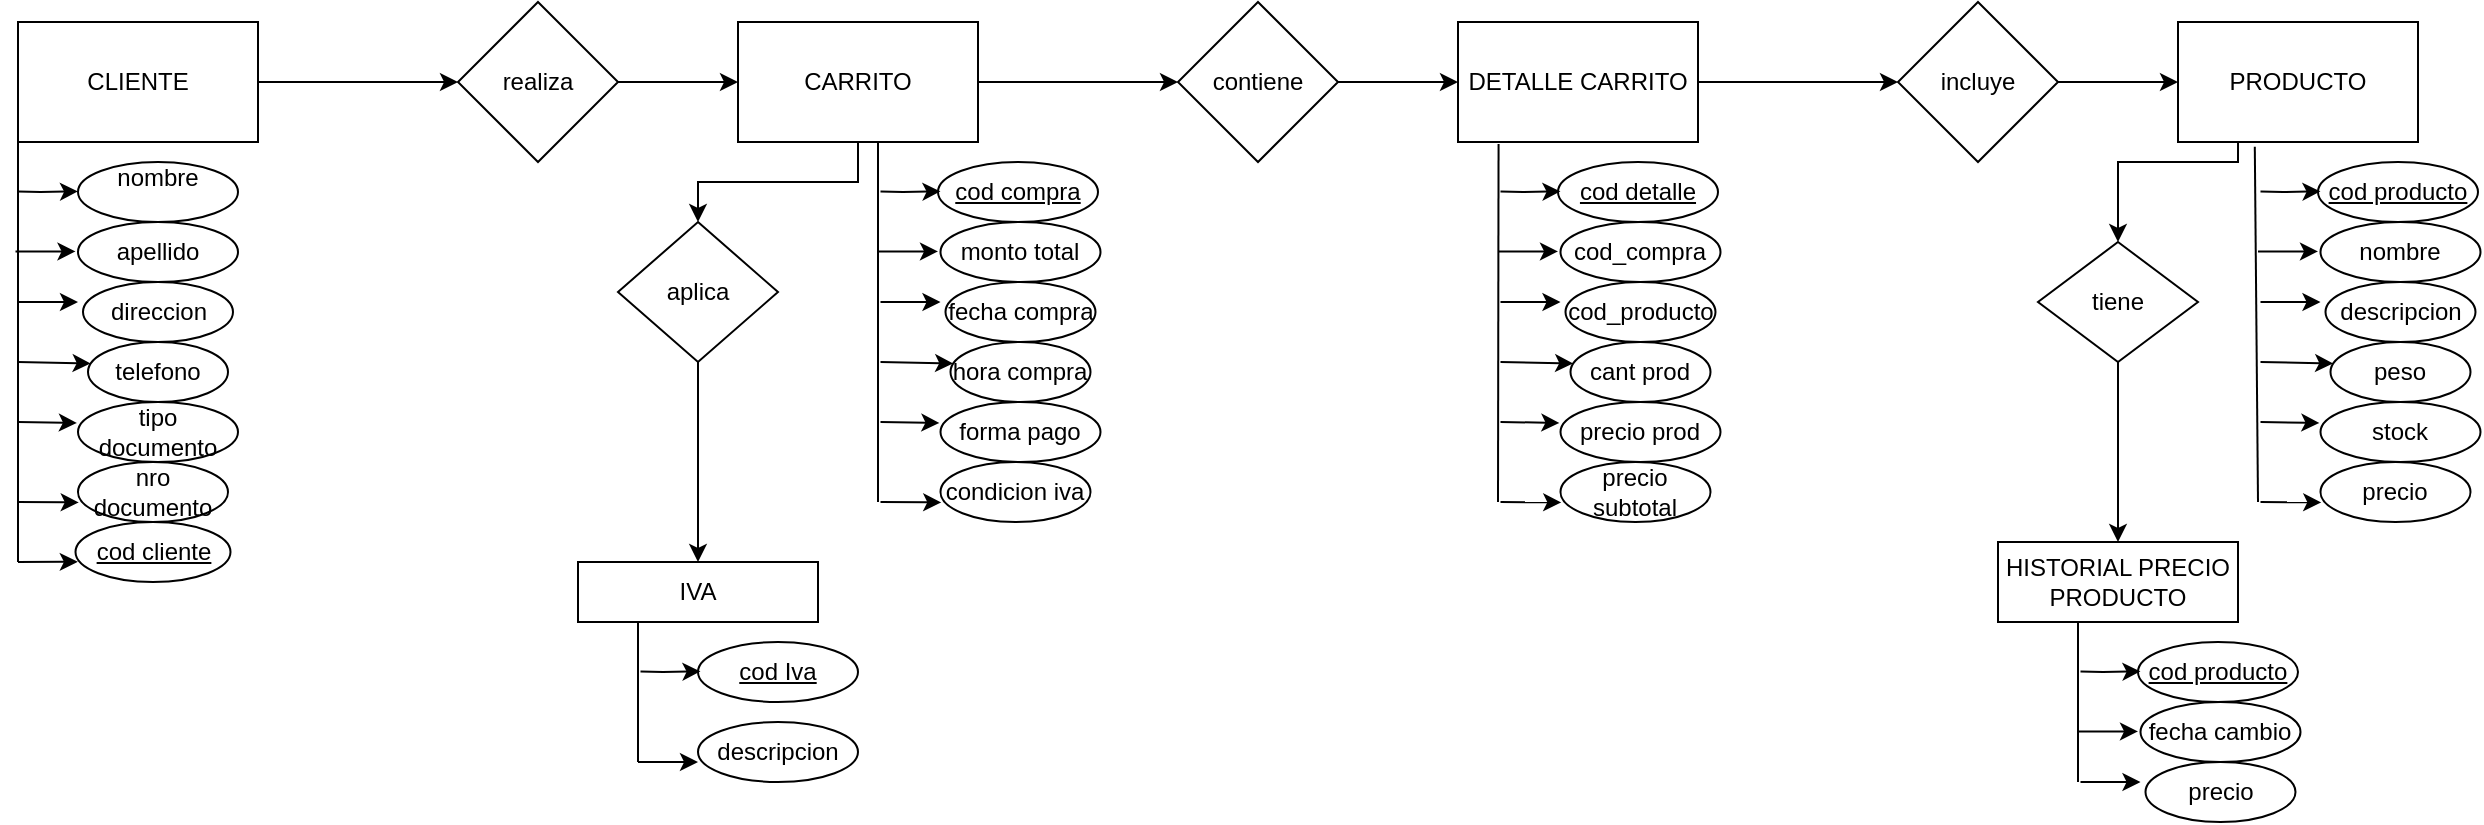 <mxfile version="24.7.7">
  <diagram name="Página-1" id="7MDap6JHgMLayFaoO9Ry">
    <mxGraphModel dx="2104" dy="1060" grid="1" gridSize="10" guides="1" tooltips="1" connect="1" arrows="1" fold="1" page="1" pageScale="1" pageWidth="827" pageHeight="1169" math="0" shadow="0">
      <root>
        <mxCell id="0" />
        <mxCell id="1" parent="0" />
        <mxCell id="vDmIGxy55OzrReuSafQs-21" value="" style="edgeStyle=orthogonalEdgeStyle;rounded=0;orthogonalLoop=1;jettySize=auto;html=1;" edge="1" parent="1" source="vDmIGxy55OzrReuSafQs-1" target="vDmIGxy55OzrReuSafQs-20">
          <mxGeometry relative="1" as="geometry" />
        </mxCell>
        <mxCell id="vDmIGxy55OzrReuSafQs-1" value="CLIENTE" style="rounded=0;whiteSpace=wrap;html=1;" vertex="1" parent="1">
          <mxGeometry x="10" y="20" width="120" height="60" as="geometry" />
        </mxCell>
        <mxCell id="vDmIGxy55OzrReuSafQs-2" value="nombre&lt;div&gt;&lt;br&gt;&lt;/div&gt;" style="ellipse;whiteSpace=wrap;html=1;" vertex="1" parent="1">
          <mxGeometry x="40" y="90" width="80" height="30" as="geometry" />
        </mxCell>
        <mxCell id="vDmIGxy55OzrReuSafQs-3" value="apellido" style="ellipse;whiteSpace=wrap;html=1;" vertex="1" parent="1">
          <mxGeometry x="40" y="120" width="80" height="30" as="geometry" />
        </mxCell>
        <mxCell id="vDmIGxy55OzrReuSafQs-4" value="direccion" style="ellipse;whiteSpace=wrap;html=1;" vertex="1" parent="1">
          <mxGeometry x="42.5" y="150" width="75" height="30" as="geometry" />
        </mxCell>
        <mxCell id="vDmIGxy55OzrReuSafQs-5" value="telefono" style="ellipse;whiteSpace=wrap;html=1;" vertex="1" parent="1">
          <mxGeometry x="45" y="180" width="70" height="30" as="geometry" />
        </mxCell>
        <mxCell id="vDmIGxy55OzrReuSafQs-6" value="tipo documento" style="ellipse;whiteSpace=wrap;html=1;" vertex="1" parent="1">
          <mxGeometry x="40" y="210" width="80" height="30" as="geometry" />
        </mxCell>
        <mxCell id="vDmIGxy55OzrReuSafQs-7" value="nro documento" style="ellipse;whiteSpace=wrap;html=1;" vertex="1" parent="1">
          <mxGeometry x="40" y="240" width="75" height="30" as="geometry" />
        </mxCell>
        <mxCell id="vDmIGxy55OzrReuSafQs-8" value="&lt;u&gt;cod cliente&lt;/u&gt;" style="ellipse;whiteSpace=wrap;html=1;" vertex="1" parent="1">
          <mxGeometry x="38.75" y="270" width="77.5" height="30" as="geometry" />
        </mxCell>
        <mxCell id="vDmIGxy55OzrReuSafQs-9" value="" style="endArrow=none;html=1;rounded=0;exitX=0;exitY=1;exitDx=0;exitDy=0;" edge="1" parent="1" source="vDmIGxy55OzrReuSafQs-1">
          <mxGeometry width="50" height="50" relative="1" as="geometry">
            <mxPoint x="390" y="300" as="sourcePoint" />
            <mxPoint x="10" y="290" as="targetPoint" />
          </mxGeometry>
        </mxCell>
        <mxCell id="vDmIGxy55OzrReuSafQs-10" value="" style="endArrow=classic;html=1;rounded=0;entryX=0.015;entryY=0.664;entryDx=0;entryDy=0;entryPerimeter=0;" edge="1" parent="1" target="vDmIGxy55OzrReuSafQs-8">
          <mxGeometry width="50" height="50" relative="1" as="geometry">
            <mxPoint x="10" y="290" as="sourcePoint" />
            <mxPoint x="440" y="250" as="targetPoint" />
          </mxGeometry>
        </mxCell>
        <mxCell id="vDmIGxy55OzrReuSafQs-11" value="" style="endArrow=classic;html=1;rounded=0;entryX=0.005;entryY=0.673;entryDx=0;entryDy=0;entryPerimeter=0;" edge="1" parent="1" target="vDmIGxy55OzrReuSafQs-7">
          <mxGeometry width="50" height="50" relative="1" as="geometry">
            <mxPoint x="10" y="260" as="sourcePoint" />
            <mxPoint x="150" y="210" as="targetPoint" />
          </mxGeometry>
        </mxCell>
        <mxCell id="vDmIGxy55OzrReuSafQs-12" value="" style="endArrow=classic;html=1;rounded=0;entryX=-0.007;entryY=0.348;entryDx=0;entryDy=0;entryPerimeter=0;" edge="1" parent="1" target="vDmIGxy55OzrReuSafQs-6">
          <mxGeometry width="50" height="50" relative="1" as="geometry">
            <mxPoint x="10" y="220" as="sourcePoint" />
            <mxPoint x="150" y="210" as="targetPoint" />
          </mxGeometry>
        </mxCell>
        <mxCell id="vDmIGxy55OzrReuSafQs-13" value="" style="endArrow=classic;html=1;rounded=0;entryX=0.019;entryY=0.357;entryDx=0;entryDy=0;entryPerimeter=0;" edge="1" parent="1" target="vDmIGxy55OzrReuSafQs-5">
          <mxGeometry width="50" height="50" relative="1" as="geometry">
            <mxPoint x="10" y="190" as="sourcePoint" />
            <mxPoint x="150" y="210" as="targetPoint" />
          </mxGeometry>
        </mxCell>
        <mxCell id="vDmIGxy55OzrReuSafQs-14" value="" style="endArrow=classic;html=1;rounded=0;" edge="1" parent="1">
          <mxGeometry width="50" height="50" relative="1" as="geometry">
            <mxPoint x="10" y="160" as="sourcePoint" />
            <mxPoint x="40" y="160" as="targetPoint" />
          </mxGeometry>
        </mxCell>
        <mxCell id="vDmIGxy55OzrReuSafQs-17" value="" style="endArrow=classic;html=1;rounded=0;" edge="1" parent="1">
          <mxGeometry width="50" height="50" relative="1" as="geometry">
            <mxPoint x="8.75" y="134.71" as="sourcePoint" />
            <mxPoint x="38.75" y="134.71" as="targetPoint" />
          </mxGeometry>
        </mxCell>
        <mxCell id="vDmIGxy55OzrReuSafQs-19" value="" style="endArrow=classic;html=1;rounded=0;" edge="1" parent="1">
          <mxGeometry width="50" height="50" relative="1" as="geometry">
            <mxPoint x="10" y="104.71" as="sourcePoint" />
            <mxPoint x="40" y="104.71" as="targetPoint" />
            <Array as="points">
              <mxPoint x="21.25" y="105" />
            </Array>
          </mxGeometry>
        </mxCell>
        <mxCell id="vDmIGxy55OzrReuSafQs-23" value="" style="edgeStyle=orthogonalEdgeStyle;rounded=0;orthogonalLoop=1;jettySize=auto;html=1;" edge="1" parent="1" source="vDmIGxy55OzrReuSafQs-20" target="vDmIGxy55OzrReuSafQs-22">
          <mxGeometry relative="1" as="geometry" />
        </mxCell>
        <mxCell id="vDmIGxy55OzrReuSafQs-20" value="realiza" style="rhombus;whiteSpace=wrap;html=1;rounded=0;" vertex="1" parent="1">
          <mxGeometry x="230" y="10" width="80" height="80" as="geometry" />
        </mxCell>
        <mxCell id="vDmIGxy55OzrReuSafQs-40" value="" style="edgeStyle=orthogonalEdgeStyle;rounded=0;orthogonalLoop=1;jettySize=auto;html=1;" edge="1" parent="1" source="vDmIGxy55OzrReuSafQs-22" target="vDmIGxy55OzrReuSafQs-39">
          <mxGeometry relative="1" as="geometry" />
        </mxCell>
        <mxCell id="vDmIGxy55OzrReuSafQs-52" value="" style="edgeStyle=orthogonalEdgeStyle;rounded=0;orthogonalLoop=1;jettySize=auto;html=1;" edge="1" parent="1" source="vDmIGxy55OzrReuSafQs-22" target="vDmIGxy55OzrReuSafQs-51">
          <mxGeometry relative="1" as="geometry" />
        </mxCell>
        <mxCell id="vDmIGxy55OzrReuSafQs-22" value="CARRITO" style="whiteSpace=wrap;html=1;rounded=0;" vertex="1" parent="1">
          <mxGeometry x="370" y="20" width="120" height="60" as="geometry" />
        </mxCell>
        <mxCell id="vDmIGxy55OzrReuSafQs-24" value="cod compra" style="ellipse;whiteSpace=wrap;html=1;fontStyle=4" vertex="1" parent="1">
          <mxGeometry x="470" y="90" width="80" height="30" as="geometry" />
        </mxCell>
        <mxCell id="vDmIGxy55OzrReuSafQs-25" value="monto total" style="ellipse;whiteSpace=wrap;html=1;" vertex="1" parent="1">
          <mxGeometry x="471.25" y="120" width="80" height="30" as="geometry" />
        </mxCell>
        <mxCell id="vDmIGxy55OzrReuSafQs-26" value="fecha compra" style="ellipse;whiteSpace=wrap;html=1;" vertex="1" parent="1">
          <mxGeometry x="473.75" y="150" width="75" height="30" as="geometry" />
        </mxCell>
        <mxCell id="vDmIGxy55OzrReuSafQs-27" value="hora compra" style="ellipse;whiteSpace=wrap;html=1;" vertex="1" parent="1">
          <mxGeometry x="476.25" y="180" width="70" height="30" as="geometry" />
        </mxCell>
        <mxCell id="vDmIGxy55OzrReuSafQs-28" value="forma pago" style="ellipse;whiteSpace=wrap;html=1;" vertex="1" parent="1">
          <mxGeometry x="471.25" y="210" width="80" height="30" as="geometry" />
        </mxCell>
        <mxCell id="vDmIGxy55OzrReuSafQs-29" value="condicion iva" style="ellipse;whiteSpace=wrap;html=1;" vertex="1" parent="1">
          <mxGeometry x="471.25" y="240" width="75" height="30" as="geometry" />
        </mxCell>
        <mxCell id="vDmIGxy55OzrReuSafQs-32" value="" style="endArrow=classic;html=1;rounded=0;entryX=0.005;entryY=0.673;entryDx=0;entryDy=0;entryPerimeter=0;" edge="1" target="vDmIGxy55OzrReuSafQs-29" parent="1">
          <mxGeometry width="50" height="50" relative="1" as="geometry">
            <mxPoint x="441.25" y="260" as="sourcePoint" />
            <mxPoint x="581.25" y="210" as="targetPoint" />
          </mxGeometry>
        </mxCell>
        <mxCell id="vDmIGxy55OzrReuSafQs-33" value="" style="endArrow=classic;html=1;rounded=0;entryX=-0.007;entryY=0.348;entryDx=0;entryDy=0;entryPerimeter=0;" edge="1" target="vDmIGxy55OzrReuSafQs-28" parent="1">
          <mxGeometry width="50" height="50" relative="1" as="geometry">
            <mxPoint x="441.25" y="220" as="sourcePoint" />
            <mxPoint x="581.25" y="210" as="targetPoint" />
          </mxGeometry>
        </mxCell>
        <mxCell id="vDmIGxy55OzrReuSafQs-34" value="" style="endArrow=classic;html=1;rounded=0;entryX=0.019;entryY=0.357;entryDx=0;entryDy=0;entryPerimeter=0;" edge="1" target="vDmIGxy55OzrReuSafQs-27" parent="1">
          <mxGeometry width="50" height="50" relative="1" as="geometry">
            <mxPoint x="441.25" y="190" as="sourcePoint" />
            <mxPoint x="581.25" y="210" as="targetPoint" />
          </mxGeometry>
        </mxCell>
        <mxCell id="vDmIGxy55OzrReuSafQs-35" value="" style="endArrow=classic;html=1;rounded=0;" edge="1" parent="1">
          <mxGeometry width="50" height="50" relative="1" as="geometry">
            <mxPoint x="441.25" y="160" as="sourcePoint" />
            <mxPoint x="471.25" y="160" as="targetPoint" />
          </mxGeometry>
        </mxCell>
        <mxCell id="vDmIGxy55OzrReuSafQs-36" value="" style="endArrow=classic;html=1;rounded=0;" edge="1" parent="1">
          <mxGeometry width="50" height="50" relative="1" as="geometry">
            <mxPoint x="440" y="134.71" as="sourcePoint" />
            <mxPoint x="470" y="134.71" as="targetPoint" />
          </mxGeometry>
        </mxCell>
        <mxCell id="vDmIGxy55OzrReuSafQs-37" value="" style="endArrow=classic;html=1;rounded=0;" edge="1" parent="1">
          <mxGeometry width="50" height="50" relative="1" as="geometry">
            <mxPoint x="441.25" y="104.71" as="sourcePoint" />
            <mxPoint x="471.25" y="104.71" as="targetPoint" />
            <Array as="points">
              <mxPoint x="452.5" y="105" />
            </Array>
          </mxGeometry>
        </mxCell>
        <mxCell id="vDmIGxy55OzrReuSafQs-38" value="" style="endArrow=none;html=1;rounded=0;" edge="1" parent="1">
          <mxGeometry width="50" height="50" relative="1" as="geometry">
            <mxPoint x="440" y="260" as="sourcePoint" />
            <mxPoint x="440" y="80" as="targetPoint" />
          </mxGeometry>
        </mxCell>
        <mxCell id="vDmIGxy55OzrReuSafQs-42" value="" style="edgeStyle=orthogonalEdgeStyle;rounded=0;orthogonalLoop=1;jettySize=auto;html=1;" edge="1" parent="1" source="vDmIGxy55OzrReuSafQs-39" target="vDmIGxy55OzrReuSafQs-41">
          <mxGeometry relative="1" as="geometry" />
        </mxCell>
        <mxCell id="vDmIGxy55OzrReuSafQs-39" value="aplica" style="rhombus;whiteSpace=wrap;html=1;rounded=0;" vertex="1" parent="1">
          <mxGeometry x="310" y="120" width="80" height="70" as="geometry" />
        </mxCell>
        <mxCell id="vDmIGxy55OzrReuSafQs-41" value="IVA" style="whiteSpace=wrap;html=1;rounded=0;" vertex="1" parent="1">
          <mxGeometry x="290" y="290" width="120" height="30" as="geometry" />
        </mxCell>
        <mxCell id="vDmIGxy55OzrReuSafQs-43" value="cod Iva" style="ellipse;whiteSpace=wrap;html=1;fontStyle=4" vertex="1" parent="1">
          <mxGeometry x="350" y="330" width="80" height="30" as="geometry" />
        </mxCell>
        <mxCell id="vDmIGxy55OzrReuSafQs-44" value="descripcion" style="ellipse;whiteSpace=wrap;html=1;" vertex="1" parent="1">
          <mxGeometry x="350" y="370" width="80" height="30" as="geometry" />
        </mxCell>
        <mxCell id="vDmIGxy55OzrReuSafQs-46" value="" style="endArrow=classic;html=1;rounded=0;" edge="1" parent="1">
          <mxGeometry width="50" height="50" relative="1" as="geometry">
            <mxPoint x="320" y="390.0" as="sourcePoint" />
            <mxPoint x="350" y="390.0" as="targetPoint" />
          </mxGeometry>
        </mxCell>
        <mxCell id="vDmIGxy55OzrReuSafQs-47" value="" style="endArrow=classic;html=1;rounded=0;" edge="1" parent="1">
          <mxGeometry width="50" height="50" relative="1" as="geometry">
            <mxPoint x="321.25" y="344.71" as="sourcePoint" />
            <mxPoint x="351.25" y="344.71" as="targetPoint" />
            <Array as="points">
              <mxPoint x="332.5" y="345" />
            </Array>
          </mxGeometry>
        </mxCell>
        <mxCell id="vDmIGxy55OzrReuSafQs-49" value="" style="endArrow=none;html=1;rounded=0;entryX=0.25;entryY=1;entryDx=0;entryDy=0;" edge="1" parent="1" target="vDmIGxy55OzrReuSafQs-41">
          <mxGeometry width="50" height="50" relative="1" as="geometry">
            <mxPoint x="320" y="360" as="sourcePoint" />
            <mxPoint x="340" y="320" as="targetPoint" />
            <Array as="points">
              <mxPoint x="320" y="390" />
            </Array>
          </mxGeometry>
        </mxCell>
        <mxCell id="vDmIGxy55OzrReuSafQs-54" value="" style="edgeStyle=orthogonalEdgeStyle;rounded=0;orthogonalLoop=1;jettySize=auto;html=1;" edge="1" parent="1" source="vDmIGxy55OzrReuSafQs-51" target="vDmIGxy55OzrReuSafQs-53">
          <mxGeometry relative="1" as="geometry" />
        </mxCell>
        <mxCell id="vDmIGxy55OzrReuSafQs-51" value="contiene" style="rhombus;whiteSpace=wrap;html=1;rounded=0;" vertex="1" parent="1">
          <mxGeometry x="590" y="10" width="80" height="80" as="geometry" />
        </mxCell>
        <mxCell id="vDmIGxy55OzrReuSafQs-69" value="" style="edgeStyle=orthogonalEdgeStyle;rounded=0;orthogonalLoop=1;jettySize=auto;html=1;" edge="1" parent="1" source="vDmIGxy55OzrReuSafQs-53" target="vDmIGxy55OzrReuSafQs-68">
          <mxGeometry relative="1" as="geometry" />
        </mxCell>
        <mxCell id="vDmIGxy55OzrReuSafQs-53" value="DETALLE CARRITO" style="whiteSpace=wrap;html=1;rounded=0;" vertex="1" parent="1">
          <mxGeometry x="730" y="20" width="120" height="60" as="geometry" />
        </mxCell>
        <mxCell id="vDmIGxy55OzrReuSafQs-55" value="cod detalle" style="ellipse;whiteSpace=wrap;html=1;fontStyle=4" vertex="1" parent="1">
          <mxGeometry x="780" y="90" width="80" height="30" as="geometry" />
        </mxCell>
        <mxCell id="vDmIGxy55OzrReuSafQs-56" value="cod_compra" style="ellipse;whiteSpace=wrap;html=1;" vertex="1" parent="1">
          <mxGeometry x="781.25" y="120" width="80" height="30" as="geometry" />
        </mxCell>
        <mxCell id="vDmIGxy55OzrReuSafQs-57" value="cod_producto" style="ellipse;whiteSpace=wrap;html=1;" vertex="1" parent="1">
          <mxGeometry x="783.75" y="150" width="75" height="30" as="geometry" />
        </mxCell>
        <mxCell id="vDmIGxy55OzrReuSafQs-58" value="cant prod" style="ellipse;whiteSpace=wrap;html=1;" vertex="1" parent="1">
          <mxGeometry x="786.25" y="180" width="70" height="30" as="geometry" />
        </mxCell>
        <mxCell id="vDmIGxy55OzrReuSafQs-59" value="precio prod" style="ellipse;whiteSpace=wrap;html=1;" vertex="1" parent="1">
          <mxGeometry x="781.25" y="210" width="80" height="30" as="geometry" />
        </mxCell>
        <mxCell id="vDmIGxy55OzrReuSafQs-60" value="precio subtotal" style="ellipse;whiteSpace=wrap;html=1;" vertex="1" parent="1">
          <mxGeometry x="781.25" y="240" width="75" height="30" as="geometry" />
        </mxCell>
        <mxCell id="vDmIGxy55OzrReuSafQs-61" value="" style="endArrow=classic;html=1;rounded=0;entryX=0.005;entryY=0.673;entryDx=0;entryDy=0;entryPerimeter=0;" edge="1" target="vDmIGxy55OzrReuSafQs-60" parent="1">
          <mxGeometry width="50" height="50" relative="1" as="geometry">
            <mxPoint x="751.25" y="260" as="sourcePoint" />
            <mxPoint x="891.25" y="210" as="targetPoint" />
          </mxGeometry>
        </mxCell>
        <mxCell id="vDmIGxy55OzrReuSafQs-62" value="" style="endArrow=classic;html=1;rounded=0;entryX=-0.007;entryY=0.348;entryDx=0;entryDy=0;entryPerimeter=0;" edge="1" target="vDmIGxy55OzrReuSafQs-59" parent="1">
          <mxGeometry width="50" height="50" relative="1" as="geometry">
            <mxPoint x="751.25" y="220" as="sourcePoint" />
            <mxPoint x="891.25" y="210" as="targetPoint" />
          </mxGeometry>
        </mxCell>
        <mxCell id="vDmIGxy55OzrReuSafQs-63" value="" style="endArrow=classic;html=1;rounded=0;entryX=0.019;entryY=0.357;entryDx=0;entryDy=0;entryPerimeter=0;" edge="1" target="vDmIGxy55OzrReuSafQs-58" parent="1">
          <mxGeometry width="50" height="50" relative="1" as="geometry">
            <mxPoint x="751.25" y="190" as="sourcePoint" />
            <mxPoint x="891.25" y="210" as="targetPoint" />
          </mxGeometry>
        </mxCell>
        <mxCell id="vDmIGxy55OzrReuSafQs-64" value="" style="endArrow=classic;html=1;rounded=0;" edge="1" parent="1">
          <mxGeometry width="50" height="50" relative="1" as="geometry">
            <mxPoint x="751.25" y="160" as="sourcePoint" />
            <mxPoint x="781.25" y="160" as="targetPoint" />
          </mxGeometry>
        </mxCell>
        <mxCell id="vDmIGxy55OzrReuSafQs-65" value="" style="endArrow=classic;html=1;rounded=0;" edge="1" parent="1">
          <mxGeometry width="50" height="50" relative="1" as="geometry">
            <mxPoint x="750" y="134.71" as="sourcePoint" />
            <mxPoint x="780" y="134.71" as="targetPoint" />
          </mxGeometry>
        </mxCell>
        <mxCell id="vDmIGxy55OzrReuSafQs-66" value="" style="endArrow=classic;html=1;rounded=0;" edge="1" parent="1">
          <mxGeometry width="50" height="50" relative="1" as="geometry">
            <mxPoint x="751.25" y="104.71" as="sourcePoint" />
            <mxPoint x="781.25" y="104.71" as="targetPoint" />
            <Array as="points">
              <mxPoint x="762.5" y="105" />
            </Array>
          </mxGeometry>
        </mxCell>
        <mxCell id="vDmIGxy55OzrReuSafQs-67" value="" style="endArrow=none;html=1;rounded=0;entryX=0.169;entryY=1.017;entryDx=0;entryDy=0;entryPerimeter=0;" edge="1" parent="1" target="vDmIGxy55OzrReuSafQs-53">
          <mxGeometry width="50" height="50" relative="1" as="geometry">
            <mxPoint x="750" y="260" as="sourcePoint" />
            <mxPoint x="760" y="170" as="targetPoint" />
          </mxGeometry>
        </mxCell>
        <mxCell id="vDmIGxy55OzrReuSafQs-71" value="" style="edgeStyle=orthogonalEdgeStyle;rounded=0;orthogonalLoop=1;jettySize=auto;html=1;" edge="1" parent="1" source="vDmIGxy55OzrReuSafQs-68" target="vDmIGxy55OzrReuSafQs-70">
          <mxGeometry relative="1" as="geometry" />
        </mxCell>
        <mxCell id="vDmIGxy55OzrReuSafQs-68" value="incluye" style="rhombus;whiteSpace=wrap;html=1;rounded=0;" vertex="1" parent="1">
          <mxGeometry x="950" y="10" width="80" height="80" as="geometry" />
        </mxCell>
        <mxCell id="vDmIGxy55OzrReuSafQs-85" value="" style="edgeStyle=orthogonalEdgeStyle;rounded=0;orthogonalLoop=1;jettySize=auto;html=1;" edge="1" parent="1" target="vDmIGxy55OzrReuSafQs-86">
          <mxGeometry relative="1" as="geometry">
            <mxPoint x="1120.029" y="70" as="sourcePoint" />
            <mxPoint x="1060" y="140" as="targetPoint" />
            <Array as="points">
              <mxPoint x="1120" y="90" />
              <mxPoint x="1060" y="90" />
            </Array>
          </mxGeometry>
        </mxCell>
        <mxCell id="vDmIGxy55OzrReuSafQs-70" value="PRODUCTO" style="whiteSpace=wrap;html=1;rounded=0;" vertex="1" parent="1">
          <mxGeometry x="1090" y="20" width="120" height="60" as="geometry" />
        </mxCell>
        <mxCell id="vDmIGxy55OzrReuSafQs-72" value="cod producto" style="ellipse;whiteSpace=wrap;html=1;fontStyle=4" vertex="1" parent="1">
          <mxGeometry x="1160" y="90" width="80" height="30" as="geometry" />
        </mxCell>
        <mxCell id="vDmIGxy55OzrReuSafQs-73" value="nombre" style="ellipse;whiteSpace=wrap;html=1;" vertex="1" parent="1">
          <mxGeometry x="1161.25" y="120" width="80" height="30" as="geometry" />
        </mxCell>
        <mxCell id="vDmIGxy55OzrReuSafQs-74" value="descripcion" style="ellipse;whiteSpace=wrap;html=1;" vertex="1" parent="1">
          <mxGeometry x="1163.75" y="150" width="75" height="30" as="geometry" />
        </mxCell>
        <mxCell id="vDmIGxy55OzrReuSafQs-75" value="peso" style="ellipse;whiteSpace=wrap;html=1;" vertex="1" parent="1">
          <mxGeometry x="1166.25" y="180" width="70" height="30" as="geometry" />
        </mxCell>
        <mxCell id="vDmIGxy55OzrReuSafQs-76" value="stock" style="ellipse;whiteSpace=wrap;html=1;" vertex="1" parent="1">
          <mxGeometry x="1161.25" y="210" width="80" height="30" as="geometry" />
        </mxCell>
        <mxCell id="vDmIGxy55OzrReuSafQs-77" value="precio" style="ellipse;whiteSpace=wrap;html=1;" vertex="1" parent="1">
          <mxGeometry x="1161.25" y="240" width="75" height="30" as="geometry" />
        </mxCell>
        <mxCell id="vDmIGxy55OzrReuSafQs-78" value="" style="endArrow=classic;html=1;rounded=0;entryX=0.005;entryY=0.673;entryDx=0;entryDy=0;entryPerimeter=0;" edge="1" target="vDmIGxy55OzrReuSafQs-77" parent="1">
          <mxGeometry width="50" height="50" relative="1" as="geometry">
            <mxPoint x="1131.25" y="260" as="sourcePoint" />
            <mxPoint x="1271.25" y="210" as="targetPoint" />
          </mxGeometry>
        </mxCell>
        <mxCell id="vDmIGxy55OzrReuSafQs-79" value="" style="endArrow=classic;html=1;rounded=0;entryX=-0.007;entryY=0.348;entryDx=0;entryDy=0;entryPerimeter=0;" edge="1" target="vDmIGxy55OzrReuSafQs-76" parent="1">
          <mxGeometry width="50" height="50" relative="1" as="geometry">
            <mxPoint x="1131.25" y="220" as="sourcePoint" />
            <mxPoint x="1271.25" y="210" as="targetPoint" />
          </mxGeometry>
        </mxCell>
        <mxCell id="vDmIGxy55OzrReuSafQs-80" value="" style="endArrow=classic;html=1;rounded=0;entryX=0.019;entryY=0.357;entryDx=0;entryDy=0;entryPerimeter=0;" edge="1" target="vDmIGxy55OzrReuSafQs-75" parent="1">
          <mxGeometry width="50" height="50" relative="1" as="geometry">
            <mxPoint x="1131.25" y="190" as="sourcePoint" />
            <mxPoint x="1271.25" y="210" as="targetPoint" />
          </mxGeometry>
        </mxCell>
        <mxCell id="vDmIGxy55OzrReuSafQs-81" value="" style="endArrow=classic;html=1;rounded=0;" edge="1" parent="1">
          <mxGeometry width="50" height="50" relative="1" as="geometry">
            <mxPoint x="1131.25" y="160" as="sourcePoint" />
            <mxPoint x="1161.25" y="160" as="targetPoint" />
          </mxGeometry>
        </mxCell>
        <mxCell id="vDmIGxy55OzrReuSafQs-82" value="" style="endArrow=classic;html=1;rounded=0;" edge="1" parent="1">
          <mxGeometry width="50" height="50" relative="1" as="geometry">
            <mxPoint x="1130" y="134.71" as="sourcePoint" />
            <mxPoint x="1160" y="134.71" as="targetPoint" />
          </mxGeometry>
        </mxCell>
        <mxCell id="vDmIGxy55OzrReuSafQs-83" value="" style="endArrow=classic;html=1;rounded=0;" edge="1" parent="1">
          <mxGeometry width="50" height="50" relative="1" as="geometry">
            <mxPoint x="1131.25" y="104.71" as="sourcePoint" />
            <mxPoint x="1161.25" y="104.71" as="targetPoint" />
            <Array as="points">
              <mxPoint x="1142.5" y="105" />
            </Array>
          </mxGeometry>
        </mxCell>
        <mxCell id="vDmIGxy55OzrReuSafQs-84" value="" style="endArrow=none;html=1;rounded=0;entryX=0.32;entryY=1.04;entryDx=0;entryDy=0;entryPerimeter=0;" edge="1" parent="1" target="vDmIGxy55OzrReuSafQs-70">
          <mxGeometry width="50" height="50" relative="1" as="geometry">
            <mxPoint x="1130" y="260" as="sourcePoint" />
            <mxPoint x="990" y="130" as="targetPoint" />
          </mxGeometry>
        </mxCell>
        <mxCell id="vDmIGxy55OzrReuSafQs-90" value="" style="edgeStyle=orthogonalEdgeStyle;rounded=0;orthogonalLoop=1;jettySize=auto;html=1;" edge="1" parent="1" source="vDmIGxy55OzrReuSafQs-86" target="vDmIGxy55OzrReuSafQs-89">
          <mxGeometry relative="1" as="geometry" />
        </mxCell>
        <mxCell id="vDmIGxy55OzrReuSafQs-86" value="tiene" style="rhombus;whiteSpace=wrap;html=1;" vertex="1" parent="1">
          <mxGeometry x="1020" y="130" width="80" height="60" as="geometry" />
        </mxCell>
        <mxCell id="vDmIGxy55OzrReuSafQs-89" value="HISTORIAL PRECIO PRODUCTO" style="whiteSpace=wrap;html=1;" vertex="1" parent="1">
          <mxGeometry x="1000" y="280" width="120" height="40" as="geometry" />
        </mxCell>
        <mxCell id="vDmIGxy55OzrReuSafQs-91" value="cod producto" style="ellipse;whiteSpace=wrap;html=1;fontStyle=4" vertex="1" parent="1">
          <mxGeometry x="1070" y="330" width="80" height="30" as="geometry" />
        </mxCell>
        <mxCell id="vDmIGxy55OzrReuSafQs-92" value="fecha cambio" style="ellipse;whiteSpace=wrap;html=1;" vertex="1" parent="1">
          <mxGeometry x="1071.25" y="360" width="80" height="30" as="geometry" />
        </mxCell>
        <mxCell id="vDmIGxy55OzrReuSafQs-93" value="precio" style="ellipse;whiteSpace=wrap;html=1;" vertex="1" parent="1">
          <mxGeometry x="1073.75" y="390" width="75" height="30" as="geometry" />
        </mxCell>
        <mxCell id="vDmIGxy55OzrReuSafQs-94" value="" style="endArrow=classic;html=1;rounded=0;" edge="1" parent="1">
          <mxGeometry width="50" height="50" relative="1" as="geometry">
            <mxPoint x="1041.25" y="400" as="sourcePoint" />
            <mxPoint x="1071.25" y="400" as="targetPoint" />
          </mxGeometry>
        </mxCell>
        <mxCell id="vDmIGxy55OzrReuSafQs-95" value="" style="endArrow=classic;html=1;rounded=0;" edge="1" parent="1">
          <mxGeometry width="50" height="50" relative="1" as="geometry">
            <mxPoint x="1040" y="374.71" as="sourcePoint" />
            <mxPoint x="1070" y="374.71" as="targetPoint" />
          </mxGeometry>
        </mxCell>
        <mxCell id="vDmIGxy55OzrReuSafQs-96" value="" style="endArrow=classic;html=1;rounded=0;" edge="1" parent="1">
          <mxGeometry width="50" height="50" relative="1" as="geometry">
            <mxPoint x="1041.25" y="344.71" as="sourcePoint" />
            <mxPoint x="1071.25" y="344.71" as="targetPoint" />
            <Array as="points">
              <mxPoint x="1052.5" y="345" />
            </Array>
          </mxGeometry>
        </mxCell>
        <mxCell id="vDmIGxy55OzrReuSafQs-97" value="" style="endArrow=none;html=1;rounded=0;" edge="1" parent="1">
          <mxGeometry width="50" height="50" relative="1" as="geometry">
            <mxPoint x="1040" y="400" as="sourcePoint" />
            <mxPoint x="1040" y="320" as="targetPoint" />
          </mxGeometry>
        </mxCell>
      </root>
    </mxGraphModel>
  </diagram>
</mxfile>
